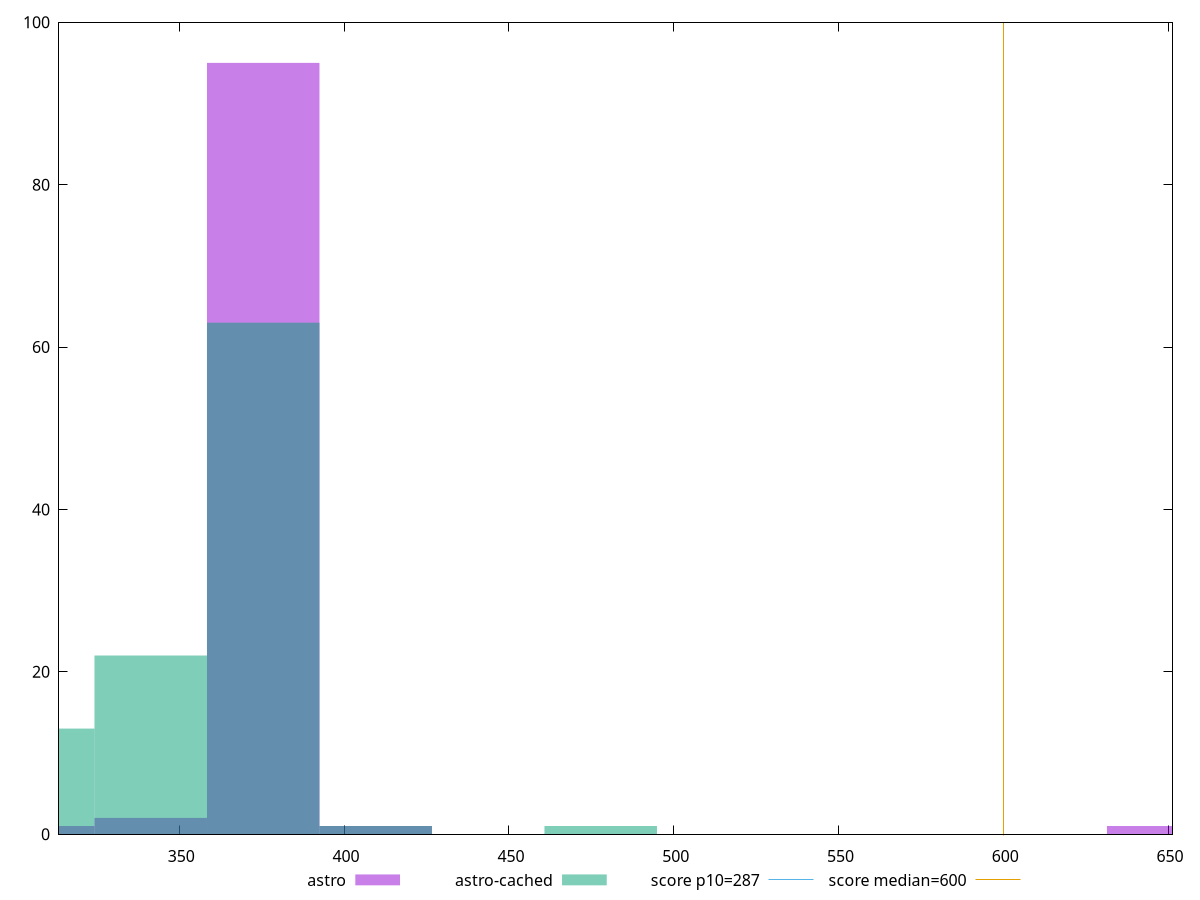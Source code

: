 reset

$astro <<EOF
648.5312102406341 1
375.4654375077355 95
409.59865909934786 1
341.3322159161232 2
307.19899432451086 1
EOF

$astroCached <<EOF
375.4654375077355 63
341.3322159161232 22
307.19899432451086 13
409.59865909934786 1
477.8651022825725 1
EOF

set key outside below
set boxwidth 34.13322159161232
set xrange [313.5:651.3525]
set yrange [0:100]
set trange [0:100]
set style fill transparent solid 0.5 noborder

set parametric
set terminal svg size 640, 500 enhanced background rgb 'white'
set output "reports/report_00033_2021-03-01T14-23-16.841Z/total-blocking-time/comparison/histogram/0_vs_1.svg"

plot $astro title "astro" with boxes, \
     $astroCached title "astro-cached" with boxes, \
     287,t title "score p10=287", \
     600,t title "score median=600"

reset

